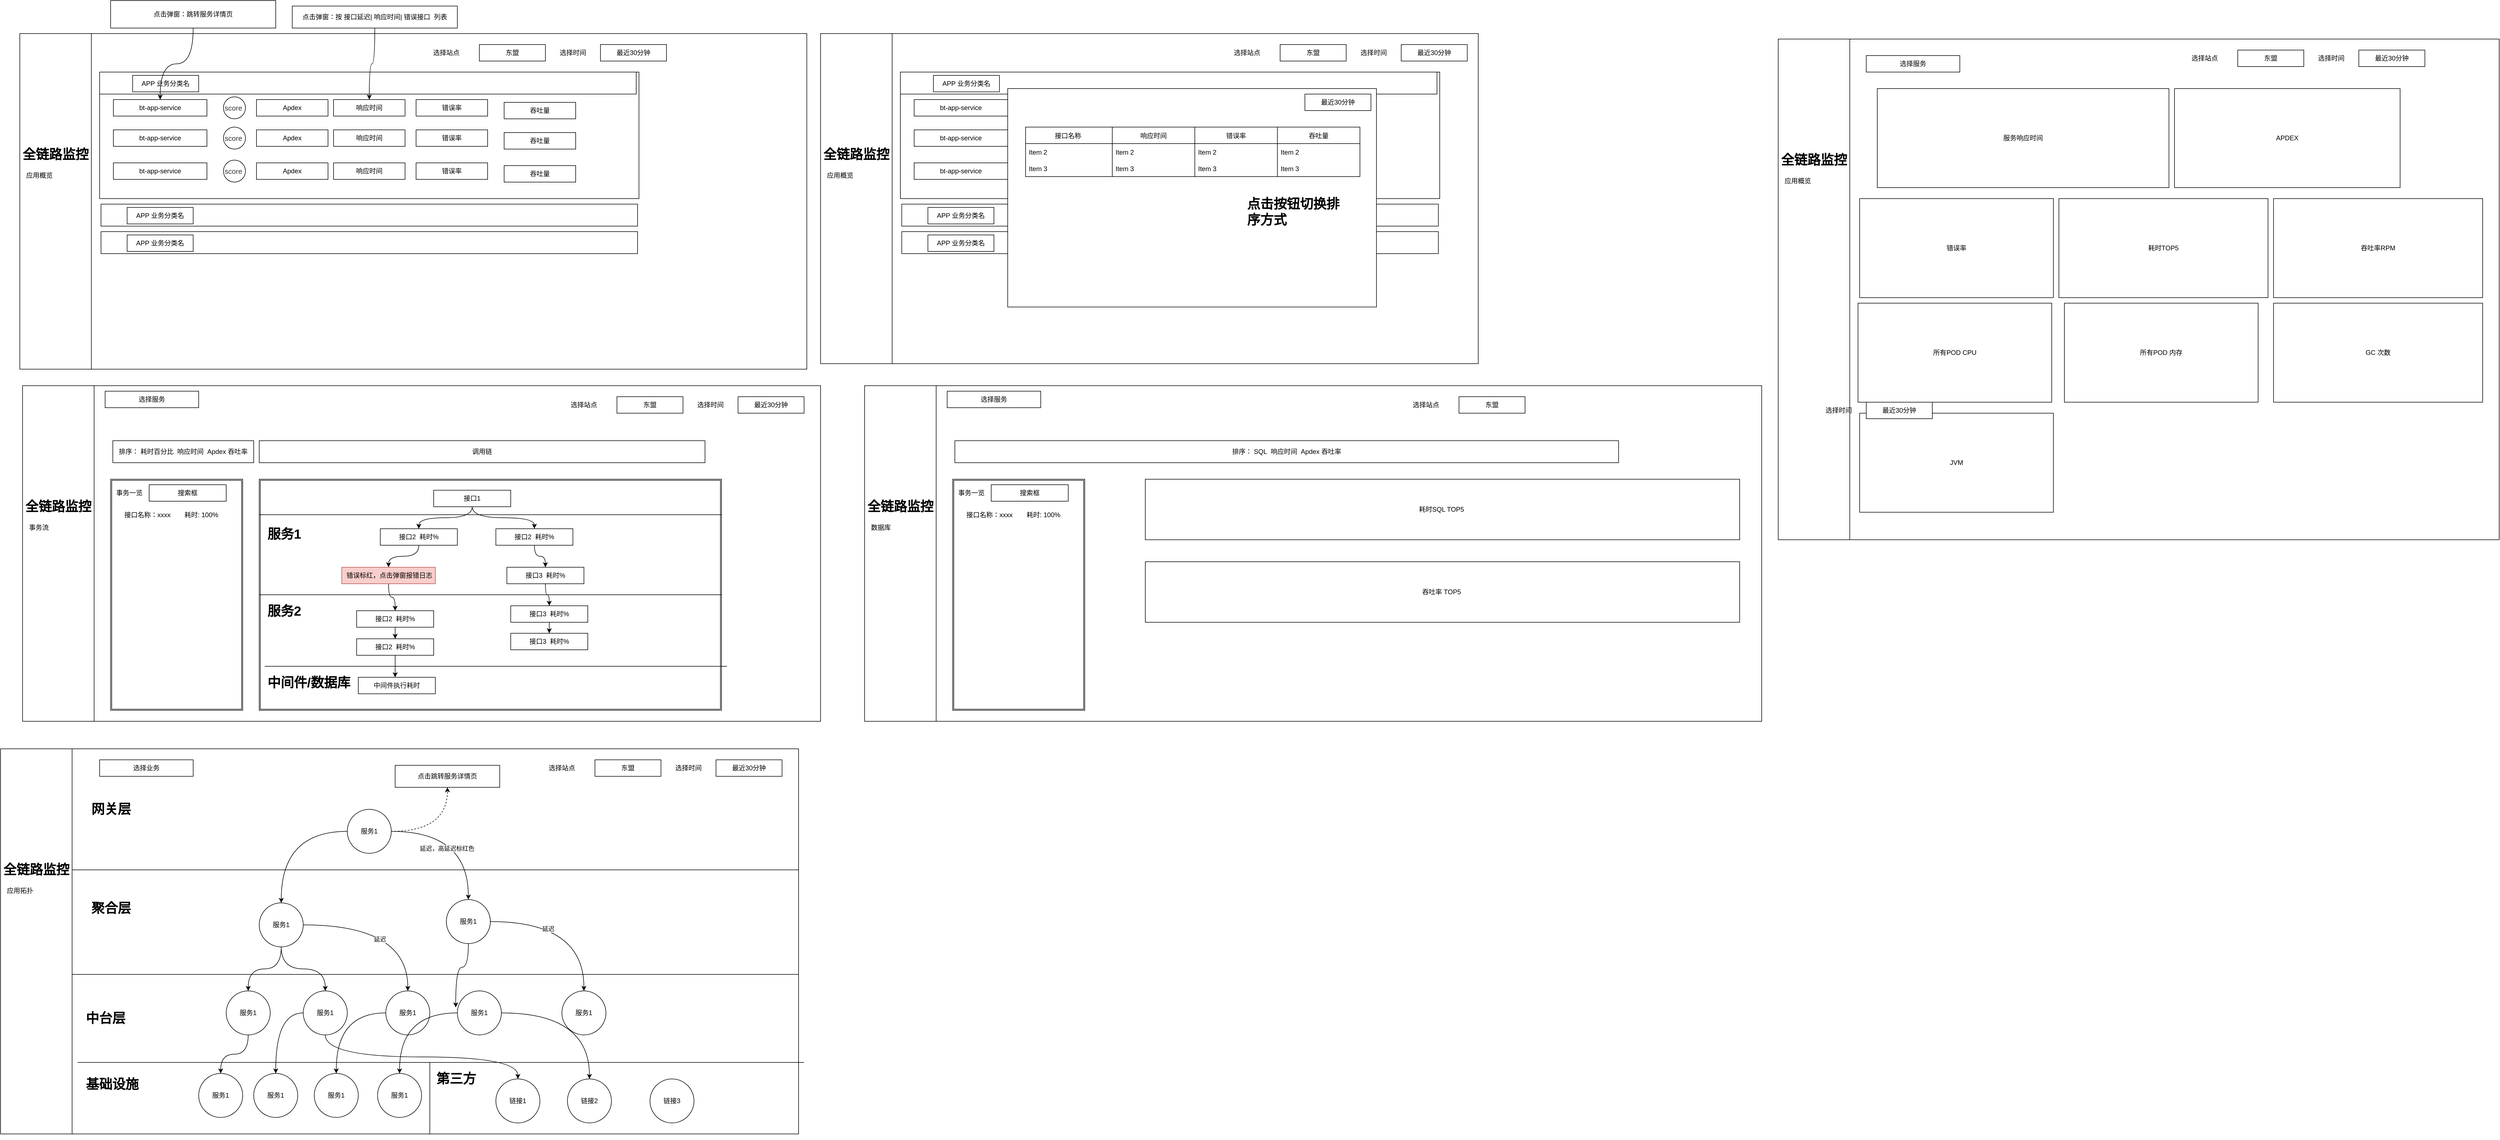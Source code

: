 <mxfile version="20.0.1" type="github">
  <diagram id="zfn3NuKyWQ2x2j2dKrCw" name="第 1 页">
    <mxGraphModel dx="1422" dy="794" grid="1" gridSize="10" guides="1" tooltips="1" connect="1" arrows="1" fold="1" page="1" pageScale="1" pageWidth="827" pageHeight="1169" math="0" shadow="0">
      <root>
        <mxCell id="0" />
        <mxCell id="1" parent="0" />
        <mxCell id="f-9odYpLVWEYG3a2OQfo-1" value="" style="swimlane;horizontal=0;startSize=130;" parent="1" vertex="1">
          <mxGeometry x="75" y="90" width="1430" height="610" as="geometry" />
        </mxCell>
        <mxCell id="f-9odYpLVWEYG3a2OQfo-47" value="" style="rounded=0;whiteSpace=wrap;html=1;" parent="f-9odYpLVWEYG3a2OQfo-1" vertex="1">
          <mxGeometry x="145" y="70" width="980" height="230" as="geometry" />
        </mxCell>
        <mxCell id="f-9odYpLVWEYG3a2OQfo-3" value="&lt;h1&gt;全链路监控&lt;/h1&gt;&lt;div&gt;&amp;nbsp; 应用概览&lt;/div&gt;" style="text;html=1;strokeColor=none;fillColor=none;spacing=5;spacingTop=-20;whiteSpace=wrap;overflow=hidden;rounded=0;" parent="f-9odYpLVWEYG3a2OQfo-1" vertex="1">
          <mxGeometry y="200" width="130" height="190" as="geometry" />
        </mxCell>
        <mxCell id="f-9odYpLVWEYG3a2OQfo-5" value="东盟" style="rounded=0;whiteSpace=wrap;html=1;" parent="f-9odYpLVWEYG3a2OQfo-1" vertex="1">
          <mxGeometry x="835" y="20" width="120" height="30" as="geometry" />
        </mxCell>
        <mxCell id="f-9odYpLVWEYG3a2OQfo-6" value="选择站点" style="text;html=1;strokeColor=none;fillColor=none;align=center;verticalAlign=middle;whiteSpace=wrap;rounded=0;" parent="f-9odYpLVWEYG3a2OQfo-1" vertex="1">
          <mxGeometry x="745" y="20" width="60" height="30" as="geometry" />
        </mxCell>
        <mxCell id="f-9odYpLVWEYG3a2OQfo-7" value="选择时间" style="text;html=1;strokeColor=none;fillColor=none;align=center;verticalAlign=middle;whiteSpace=wrap;rounded=0;" parent="f-9odYpLVWEYG3a2OQfo-1" vertex="1">
          <mxGeometry x="975" y="20" width="60" height="30" as="geometry" />
        </mxCell>
        <mxCell id="f-9odYpLVWEYG3a2OQfo-13" value="最近30分钟" style="rounded=0;whiteSpace=wrap;html=1;" parent="f-9odYpLVWEYG3a2OQfo-1" vertex="1">
          <mxGeometry x="1055" y="20" width="120" height="30" as="geometry" />
        </mxCell>
        <mxCell id="f-9odYpLVWEYG3a2OQfo-14" value="bt-app-service" style="rounded=0;whiteSpace=wrap;html=1;" parent="f-9odYpLVWEYG3a2OQfo-1" vertex="1">
          <mxGeometry x="170" y="120" width="170" height="30" as="geometry" />
        </mxCell>
        <mxCell id="f-9odYpLVWEYG3a2OQfo-19" value="&lt;span style=&quot;color: rgb(51, 51, 51); font-family: Arial, sans-serif; font-size: 13px; text-align: start; background-color: rgb(255, 255, 255);&quot;&gt;score&amp;nbsp;&lt;/span&gt;" style="ellipse;whiteSpace=wrap;html=1;aspect=fixed;" parent="f-9odYpLVWEYG3a2OQfo-1" vertex="1">
          <mxGeometry x="370" y="115" width="40" height="40" as="geometry" />
        </mxCell>
        <mxCell id="f-9odYpLVWEYG3a2OQfo-20" value="Apdex" style="rounded=0;whiteSpace=wrap;html=1;" parent="f-9odYpLVWEYG3a2OQfo-1" vertex="1">
          <mxGeometry x="430" y="120" width="130" height="30" as="geometry" />
        </mxCell>
        <mxCell id="f-9odYpLVWEYG3a2OQfo-21" value="响应时间" style="rounded=0;whiteSpace=wrap;html=1;" parent="f-9odYpLVWEYG3a2OQfo-1" vertex="1">
          <mxGeometry x="570" y="120" width="130" height="30" as="geometry" />
        </mxCell>
        <mxCell id="f-9odYpLVWEYG3a2OQfo-22" value="错误率" style="rounded=0;whiteSpace=wrap;html=1;" parent="f-9odYpLVWEYG3a2OQfo-1" vertex="1">
          <mxGeometry x="720" y="120" width="130" height="30" as="geometry" />
        </mxCell>
        <mxCell id="f-9odYpLVWEYG3a2OQfo-34" value="吞吐量" style="rounded=0;whiteSpace=wrap;html=1;" parent="f-9odYpLVWEYG3a2OQfo-1" vertex="1">
          <mxGeometry x="880" y="125" width="130" height="30" as="geometry" />
        </mxCell>
        <mxCell id="f-9odYpLVWEYG3a2OQfo-35" value="bt-app-service" style="rounded=0;whiteSpace=wrap;html=1;" parent="f-9odYpLVWEYG3a2OQfo-1" vertex="1">
          <mxGeometry x="170" y="175" width="170" height="30" as="geometry" />
        </mxCell>
        <mxCell id="f-9odYpLVWEYG3a2OQfo-36" value="&lt;span style=&quot;color: rgb(51, 51, 51); font-family: Arial, sans-serif; font-size: 13px; text-align: start; background-color: rgb(255, 255, 255);&quot;&gt;score&amp;nbsp;&lt;/span&gt;" style="ellipse;whiteSpace=wrap;html=1;aspect=fixed;" parent="f-9odYpLVWEYG3a2OQfo-1" vertex="1">
          <mxGeometry x="370" y="170" width="40" height="40" as="geometry" />
        </mxCell>
        <mxCell id="f-9odYpLVWEYG3a2OQfo-37" value="Apdex" style="rounded=0;whiteSpace=wrap;html=1;" parent="f-9odYpLVWEYG3a2OQfo-1" vertex="1">
          <mxGeometry x="430" y="175" width="130" height="30" as="geometry" />
        </mxCell>
        <mxCell id="f-9odYpLVWEYG3a2OQfo-38" value="响应时间" style="rounded=0;whiteSpace=wrap;html=1;" parent="f-9odYpLVWEYG3a2OQfo-1" vertex="1">
          <mxGeometry x="570" y="175" width="130" height="30" as="geometry" />
        </mxCell>
        <mxCell id="f-9odYpLVWEYG3a2OQfo-39" value="错误率" style="rounded=0;whiteSpace=wrap;html=1;" parent="f-9odYpLVWEYG3a2OQfo-1" vertex="1">
          <mxGeometry x="720" y="175" width="130" height="30" as="geometry" />
        </mxCell>
        <mxCell id="f-9odYpLVWEYG3a2OQfo-40" value="吞吐量" style="rounded=0;whiteSpace=wrap;html=1;" parent="f-9odYpLVWEYG3a2OQfo-1" vertex="1">
          <mxGeometry x="880" y="180" width="130" height="30" as="geometry" />
        </mxCell>
        <mxCell id="f-9odYpLVWEYG3a2OQfo-41" value="bt-app-service" style="rounded=0;whiteSpace=wrap;html=1;" parent="f-9odYpLVWEYG3a2OQfo-1" vertex="1">
          <mxGeometry x="170" y="235" width="170" height="30" as="geometry" />
        </mxCell>
        <mxCell id="f-9odYpLVWEYG3a2OQfo-42" value="&lt;span style=&quot;color: rgb(51, 51, 51); font-family: Arial, sans-serif; font-size: 13px; text-align: start; background-color: rgb(255, 255, 255);&quot;&gt;score&amp;nbsp;&lt;/span&gt;" style="ellipse;whiteSpace=wrap;html=1;aspect=fixed;" parent="f-9odYpLVWEYG3a2OQfo-1" vertex="1">
          <mxGeometry x="370" y="230" width="40" height="40" as="geometry" />
        </mxCell>
        <mxCell id="f-9odYpLVWEYG3a2OQfo-43" value="Apdex" style="rounded=0;whiteSpace=wrap;html=1;" parent="f-9odYpLVWEYG3a2OQfo-1" vertex="1">
          <mxGeometry x="430" y="235" width="130" height="30" as="geometry" />
        </mxCell>
        <mxCell id="f-9odYpLVWEYG3a2OQfo-44" value="响应时间" style="rounded=0;whiteSpace=wrap;html=1;" parent="f-9odYpLVWEYG3a2OQfo-1" vertex="1">
          <mxGeometry x="570" y="235" width="130" height="30" as="geometry" />
        </mxCell>
        <mxCell id="f-9odYpLVWEYG3a2OQfo-45" value="错误率" style="rounded=0;whiteSpace=wrap;html=1;" parent="f-9odYpLVWEYG3a2OQfo-1" vertex="1">
          <mxGeometry x="720" y="235" width="130" height="30" as="geometry" />
        </mxCell>
        <mxCell id="f-9odYpLVWEYG3a2OQfo-46" value="吞吐量" style="rounded=0;whiteSpace=wrap;html=1;" parent="f-9odYpLVWEYG3a2OQfo-1" vertex="1">
          <mxGeometry x="880" y="240" width="130" height="30" as="geometry" />
        </mxCell>
        <mxCell id="f-9odYpLVWEYG3a2OQfo-48" value="" style="rounded=0;whiteSpace=wrap;html=1;" parent="f-9odYpLVWEYG3a2OQfo-1" vertex="1">
          <mxGeometry x="145" y="70" width="975" height="40" as="geometry" />
        </mxCell>
        <mxCell id="f-9odYpLVWEYG3a2OQfo-51" value="" style="shape=image;html=1;verticalAlign=top;verticalLabelPosition=bottom;labelBackgroundColor=#ffffff;imageAspect=0;aspect=fixed;image=https://cdn0.iconfinder.com/data/icons/google-material-design-3-0/48/ic_add_circle_outline_48px-128.png" parent="f-9odYpLVWEYG3a2OQfo-1" vertex="1">
          <mxGeometry x="145" y="72" width="38" height="38" as="geometry" />
        </mxCell>
        <mxCell id="f-9odYpLVWEYG3a2OQfo-52" value="APP 业务分类名" style="rounded=0;whiteSpace=wrap;html=1;" parent="f-9odYpLVWEYG3a2OQfo-1" vertex="1">
          <mxGeometry x="205" y="76" width="120" height="30" as="geometry" />
        </mxCell>
        <mxCell id="f-9odYpLVWEYG3a2OQfo-75" value="" style="rounded=0;whiteSpace=wrap;html=1;" parent="f-9odYpLVWEYG3a2OQfo-1" vertex="1">
          <mxGeometry x="147.5" y="310" width="975" height="40" as="geometry" />
        </mxCell>
        <mxCell id="f-9odYpLVWEYG3a2OQfo-76" value="" style="shape=image;html=1;verticalAlign=top;verticalLabelPosition=bottom;labelBackgroundColor=#ffffff;imageAspect=0;aspect=fixed;image=https://cdn0.iconfinder.com/data/icons/google-material-design-3-0/48/ic_add_circle_outline_48px-128.png" parent="f-9odYpLVWEYG3a2OQfo-1" vertex="1">
          <mxGeometry x="155" y="312" width="38" height="38" as="geometry" />
        </mxCell>
        <mxCell id="f-9odYpLVWEYG3a2OQfo-77" value="APP 业务分类名" style="rounded=0;whiteSpace=wrap;html=1;" parent="f-9odYpLVWEYG3a2OQfo-1" vertex="1">
          <mxGeometry x="195" y="316" width="120" height="30" as="geometry" />
        </mxCell>
        <mxCell id="f-9odYpLVWEYG3a2OQfo-79" value="" style="rounded=0;whiteSpace=wrap;html=1;" parent="f-9odYpLVWEYG3a2OQfo-1" vertex="1">
          <mxGeometry x="147.5" y="360" width="975" height="40" as="geometry" />
        </mxCell>
        <mxCell id="f-9odYpLVWEYG3a2OQfo-80" value="" style="shape=image;html=1;verticalAlign=top;verticalLabelPosition=bottom;labelBackgroundColor=#ffffff;imageAspect=0;aspect=fixed;image=https://cdn0.iconfinder.com/data/icons/google-material-design-3-0/48/ic_add_circle_outline_48px-128.png" parent="f-9odYpLVWEYG3a2OQfo-1" vertex="1">
          <mxGeometry x="155" y="362" width="38" height="38" as="geometry" />
        </mxCell>
        <mxCell id="f-9odYpLVWEYG3a2OQfo-81" value="APP 业务分类名" style="rounded=0;whiteSpace=wrap;html=1;" parent="f-9odYpLVWEYG3a2OQfo-1" vertex="1">
          <mxGeometry x="195" y="366" width="120" height="30" as="geometry" />
        </mxCell>
        <mxCell id="7d7tqYi4WP06SzkIWCzc-2" value="" style="swimlane;horizontal=0;startSize=130;" vertex="1" parent="1">
          <mxGeometry x="1530" y="90" width="1195" height="600" as="geometry" />
        </mxCell>
        <mxCell id="7d7tqYi4WP06SzkIWCzc-3" value="" style="rounded=0;whiteSpace=wrap;html=1;" vertex="1" parent="7d7tqYi4WP06SzkIWCzc-2">
          <mxGeometry x="145" y="70" width="980" height="230" as="geometry" />
        </mxCell>
        <mxCell id="7d7tqYi4WP06SzkIWCzc-4" value="&lt;h1&gt;全链路监控&lt;/h1&gt;&lt;div&gt;&amp;nbsp; 应用概览&lt;/div&gt;" style="text;html=1;strokeColor=none;fillColor=none;spacing=5;spacingTop=-20;whiteSpace=wrap;overflow=hidden;rounded=0;" vertex="1" parent="7d7tqYi4WP06SzkIWCzc-2">
          <mxGeometry y="200" width="130" height="190" as="geometry" />
        </mxCell>
        <mxCell id="7d7tqYi4WP06SzkIWCzc-5" value="东盟" style="rounded=0;whiteSpace=wrap;html=1;" vertex="1" parent="7d7tqYi4WP06SzkIWCzc-2">
          <mxGeometry x="835" y="20" width="120" height="30" as="geometry" />
        </mxCell>
        <mxCell id="7d7tqYi4WP06SzkIWCzc-6" value="选择站点" style="text;html=1;strokeColor=none;fillColor=none;align=center;verticalAlign=middle;whiteSpace=wrap;rounded=0;" vertex="1" parent="7d7tqYi4WP06SzkIWCzc-2">
          <mxGeometry x="745" y="20" width="60" height="30" as="geometry" />
        </mxCell>
        <mxCell id="7d7tqYi4WP06SzkIWCzc-7" value="选择时间" style="text;html=1;strokeColor=none;fillColor=none;align=center;verticalAlign=middle;whiteSpace=wrap;rounded=0;" vertex="1" parent="7d7tqYi4WP06SzkIWCzc-2">
          <mxGeometry x="975" y="20" width="60" height="30" as="geometry" />
        </mxCell>
        <mxCell id="7d7tqYi4WP06SzkIWCzc-8" value="最近30分钟" style="rounded=0;whiteSpace=wrap;html=1;" vertex="1" parent="7d7tqYi4WP06SzkIWCzc-2">
          <mxGeometry x="1055" y="20" width="120" height="30" as="geometry" />
        </mxCell>
        <mxCell id="7d7tqYi4WP06SzkIWCzc-9" value="bt-app-service" style="rounded=0;whiteSpace=wrap;html=1;" vertex="1" parent="7d7tqYi4WP06SzkIWCzc-2">
          <mxGeometry x="170" y="120" width="170" height="30" as="geometry" />
        </mxCell>
        <mxCell id="7d7tqYi4WP06SzkIWCzc-10" value="&lt;span style=&quot;color: rgb(51, 51, 51); font-family: Arial, sans-serif; font-size: 13px; text-align: start; background-color: rgb(255, 255, 255);&quot;&gt;score&amp;nbsp;&lt;/span&gt;" style="ellipse;whiteSpace=wrap;html=1;aspect=fixed;" vertex="1" parent="7d7tqYi4WP06SzkIWCzc-2">
          <mxGeometry x="370" y="115" width="40" height="40" as="geometry" />
        </mxCell>
        <mxCell id="7d7tqYi4WP06SzkIWCzc-11" value="Apdex" style="rounded=0;whiteSpace=wrap;html=1;" vertex="1" parent="7d7tqYi4WP06SzkIWCzc-2">
          <mxGeometry x="430" y="120" width="130" height="30" as="geometry" />
        </mxCell>
        <mxCell id="7d7tqYi4WP06SzkIWCzc-12" value="响应时间" style="rounded=0;whiteSpace=wrap;html=1;" vertex="1" parent="7d7tqYi4WP06SzkIWCzc-2">
          <mxGeometry x="570" y="120" width="130" height="30" as="geometry" />
        </mxCell>
        <mxCell id="7d7tqYi4WP06SzkIWCzc-13" value="错误率" style="rounded=0;whiteSpace=wrap;html=1;" vertex="1" parent="7d7tqYi4WP06SzkIWCzc-2">
          <mxGeometry x="720" y="120" width="130" height="30" as="geometry" />
        </mxCell>
        <mxCell id="7d7tqYi4WP06SzkIWCzc-14" value="吞吐量" style="rounded=0;whiteSpace=wrap;html=1;" vertex="1" parent="7d7tqYi4WP06SzkIWCzc-2">
          <mxGeometry x="880" y="125" width="130" height="30" as="geometry" />
        </mxCell>
        <mxCell id="7d7tqYi4WP06SzkIWCzc-15" value="bt-app-service" style="rounded=0;whiteSpace=wrap;html=1;" vertex="1" parent="7d7tqYi4WP06SzkIWCzc-2">
          <mxGeometry x="170" y="175" width="170" height="30" as="geometry" />
        </mxCell>
        <mxCell id="7d7tqYi4WP06SzkIWCzc-16" value="&lt;span style=&quot;color: rgb(51, 51, 51); font-family: Arial, sans-serif; font-size: 13px; text-align: start; background-color: rgb(255, 255, 255);&quot;&gt;score&amp;nbsp;&lt;/span&gt;" style="ellipse;whiteSpace=wrap;html=1;aspect=fixed;" vertex="1" parent="7d7tqYi4WP06SzkIWCzc-2">
          <mxGeometry x="370" y="170" width="40" height="40" as="geometry" />
        </mxCell>
        <mxCell id="7d7tqYi4WP06SzkIWCzc-17" value="Apdex" style="rounded=0;whiteSpace=wrap;html=1;" vertex="1" parent="7d7tqYi4WP06SzkIWCzc-2">
          <mxGeometry x="430" y="175" width="130" height="30" as="geometry" />
        </mxCell>
        <mxCell id="7d7tqYi4WP06SzkIWCzc-18" value="响应时间" style="rounded=0;whiteSpace=wrap;html=1;" vertex="1" parent="7d7tqYi4WP06SzkIWCzc-2">
          <mxGeometry x="570" y="175" width="130" height="30" as="geometry" />
        </mxCell>
        <mxCell id="7d7tqYi4WP06SzkIWCzc-19" value="错误率" style="rounded=0;whiteSpace=wrap;html=1;" vertex="1" parent="7d7tqYi4WP06SzkIWCzc-2">
          <mxGeometry x="720" y="175" width="130" height="30" as="geometry" />
        </mxCell>
        <mxCell id="7d7tqYi4WP06SzkIWCzc-20" value="吞吐量" style="rounded=0;whiteSpace=wrap;html=1;" vertex="1" parent="7d7tqYi4WP06SzkIWCzc-2">
          <mxGeometry x="880" y="180" width="130" height="30" as="geometry" />
        </mxCell>
        <mxCell id="7d7tqYi4WP06SzkIWCzc-21" value="bt-app-service" style="rounded=0;whiteSpace=wrap;html=1;" vertex="1" parent="7d7tqYi4WP06SzkIWCzc-2">
          <mxGeometry x="170" y="235" width="170" height="30" as="geometry" />
        </mxCell>
        <mxCell id="7d7tqYi4WP06SzkIWCzc-22" value="&lt;span style=&quot;color: rgb(51, 51, 51); font-family: Arial, sans-serif; font-size: 13px; text-align: start; background-color: rgb(255, 255, 255);&quot;&gt;score&amp;nbsp;&lt;/span&gt;" style="ellipse;whiteSpace=wrap;html=1;aspect=fixed;" vertex="1" parent="7d7tqYi4WP06SzkIWCzc-2">
          <mxGeometry x="370" y="230" width="40" height="40" as="geometry" />
        </mxCell>
        <mxCell id="7d7tqYi4WP06SzkIWCzc-23" value="Apdex" style="rounded=0;whiteSpace=wrap;html=1;" vertex="1" parent="7d7tqYi4WP06SzkIWCzc-2">
          <mxGeometry x="430" y="235" width="130" height="30" as="geometry" />
        </mxCell>
        <mxCell id="7d7tqYi4WP06SzkIWCzc-24" value="响应时间" style="rounded=0;whiteSpace=wrap;html=1;" vertex="1" parent="7d7tqYi4WP06SzkIWCzc-2">
          <mxGeometry x="570" y="235" width="130" height="30" as="geometry" />
        </mxCell>
        <mxCell id="7d7tqYi4WP06SzkIWCzc-25" value="错误率" style="rounded=0;whiteSpace=wrap;html=1;" vertex="1" parent="7d7tqYi4WP06SzkIWCzc-2">
          <mxGeometry x="720" y="235" width="130" height="30" as="geometry" />
        </mxCell>
        <mxCell id="7d7tqYi4WP06SzkIWCzc-26" value="吞吐量" style="rounded=0;whiteSpace=wrap;html=1;" vertex="1" parent="7d7tqYi4WP06SzkIWCzc-2">
          <mxGeometry x="880" y="240" width="130" height="30" as="geometry" />
        </mxCell>
        <mxCell id="7d7tqYi4WP06SzkIWCzc-27" value="" style="rounded=0;whiteSpace=wrap;html=1;" vertex="1" parent="7d7tqYi4WP06SzkIWCzc-2">
          <mxGeometry x="145" y="70" width="975" height="40" as="geometry" />
        </mxCell>
        <mxCell id="7d7tqYi4WP06SzkIWCzc-28" value="" style="shape=image;html=1;verticalAlign=top;verticalLabelPosition=bottom;labelBackgroundColor=#ffffff;imageAspect=0;aspect=fixed;image=https://cdn0.iconfinder.com/data/icons/google-material-design-3-0/48/ic_add_circle_outline_48px-128.png" vertex="1" parent="7d7tqYi4WP06SzkIWCzc-2">
          <mxGeometry x="145" y="72" width="38" height="38" as="geometry" />
        </mxCell>
        <mxCell id="7d7tqYi4WP06SzkIWCzc-29" value="APP 业务分类名" style="rounded=0;whiteSpace=wrap;html=1;" vertex="1" parent="7d7tqYi4WP06SzkIWCzc-2">
          <mxGeometry x="205" y="76" width="120" height="30" as="geometry" />
        </mxCell>
        <mxCell id="7d7tqYi4WP06SzkIWCzc-30" value="" style="rounded=0;whiteSpace=wrap;html=1;" vertex="1" parent="7d7tqYi4WP06SzkIWCzc-2">
          <mxGeometry x="147.5" y="310" width="975" height="40" as="geometry" />
        </mxCell>
        <mxCell id="7d7tqYi4WP06SzkIWCzc-31" value="" style="shape=image;html=1;verticalAlign=top;verticalLabelPosition=bottom;labelBackgroundColor=#ffffff;imageAspect=0;aspect=fixed;image=https://cdn0.iconfinder.com/data/icons/google-material-design-3-0/48/ic_add_circle_outline_48px-128.png" vertex="1" parent="7d7tqYi4WP06SzkIWCzc-2">
          <mxGeometry x="155" y="312" width="38" height="38" as="geometry" />
        </mxCell>
        <mxCell id="7d7tqYi4WP06SzkIWCzc-32" value="APP 业务分类名" style="rounded=0;whiteSpace=wrap;html=1;" vertex="1" parent="7d7tqYi4WP06SzkIWCzc-2">
          <mxGeometry x="195" y="316" width="120" height="30" as="geometry" />
        </mxCell>
        <mxCell id="7d7tqYi4WP06SzkIWCzc-33" value="" style="rounded=0;whiteSpace=wrap;html=1;" vertex="1" parent="7d7tqYi4WP06SzkIWCzc-2">
          <mxGeometry x="147.5" y="360" width="975" height="40" as="geometry" />
        </mxCell>
        <mxCell id="7d7tqYi4WP06SzkIWCzc-34" value="" style="shape=image;html=1;verticalAlign=top;verticalLabelPosition=bottom;labelBackgroundColor=#ffffff;imageAspect=0;aspect=fixed;image=https://cdn0.iconfinder.com/data/icons/google-material-design-3-0/48/ic_add_circle_outline_48px-128.png" vertex="1" parent="7d7tqYi4WP06SzkIWCzc-2">
          <mxGeometry x="155" y="362" width="38" height="38" as="geometry" />
        </mxCell>
        <mxCell id="7d7tqYi4WP06SzkIWCzc-35" value="APP 业务分类名" style="rounded=0;whiteSpace=wrap;html=1;" vertex="1" parent="7d7tqYi4WP06SzkIWCzc-2">
          <mxGeometry x="195" y="366" width="120" height="30" as="geometry" />
        </mxCell>
        <mxCell id="7d7tqYi4WP06SzkIWCzc-38" value="" style="rounded=0;whiteSpace=wrap;html=1;" vertex="1" parent="7d7tqYi4WP06SzkIWCzc-2">
          <mxGeometry x="340" y="100" width="670" height="397" as="geometry" />
        </mxCell>
        <mxCell id="7d7tqYi4WP06SzkIWCzc-39" value="接口名称 " style="swimlane;fontStyle=0;childLayout=stackLayout;horizontal=1;startSize=30;horizontalStack=0;resizeParent=1;resizeParentMax=0;resizeLast=0;collapsible=1;marginBottom=0;" vertex="1" parent="7d7tqYi4WP06SzkIWCzc-2">
          <mxGeometry x="372.5" y="170" width="157.5" height="90" as="geometry" />
        </mxCell>
        <mxCell id="7d7tqYi4WP06SzkIWCzc-41" value="Item 2" style="text;strokeColor=none;fillColor=none;align=left;verticalAlign=middle;spacingLeft=4;spacingRight=4;overflow=hidden;points=[[0,0.5],[1,0.5]];portConstraint=eastwest;rotatable=0;" vertex="1" parent="7d7tqYi4WP06SzkIWCzc-39">
          <mxGeometry y="30" width="157.5" height="30" as="geometry" />
        </mxCell>
        <mxCell id="7d7tqYi4WP06SzkIWCzc-42" value="Item 3" style="text;strokeColor=none;fillColor=none;align=left;verticalAlign=middle;spacingLeft=4;spacingRight=4;overflow=hidden;points=[[0,0.5],[1,0.5]];portConstraint=eastwest;rotatable=0;" vertex="1" parent="7d7tqYi4WP06SzkIWCzc-39">
          <mxGeometry y="60" width="157.5" height="30" as="geometry" />
        </mxCell>
        <mxCell id="7d7tqYi4WP06SzkIWCzc-44" value="响应时间" style="swimlane;fontStyle=0;childLayout=stackLayout;horizontal=1;startSize=30;horizontalStack=0;resizeParent=1;resizeParentMax=0;resizeLast=0;collapsible=1;marginBottom=0;" vertex="1" parent="7d7tqYi4WP06SzkIWCzc-2">
          <mxGeometry x="530" y="170" width="150" height="90" as="geometry" />
        </mxCell>
        <mxCell id="7d7tqYi4WP06SzkIWCzc-45" value="Item 2" style="text;strokeColor=none;fillColor=none;align=left;verticalAlign=middle;spacingLeft=4;spacingRight=4;overflow=hidden;points=[[0,0.5],[1,0.5]];portConstraint=eastwest;rotatable=0;" vertex="1" parent="7d7tqYi4WP06SzkIWCzc-44">
          <mxGeometry y="30" width="150" height="30" as="geometry" />
        </mxCell>
        <mxCell id="7d7tqYi4WP06SzkIWCzc-46" value="Item 3" style="text;strokeColor=none;fillColor=none;align=left;verticalAlign=middle;spacingLeft=4;spacingRight=4;overflow=hidden;points=[[0,0.5],[1,0.5]];portConstraint=eastwest;rotatable=0;" vertex="1" parent="7d7tqYi4WP06SzkIWCzc-44">
          <mxGeometry y="60" width="150" height="30" as="geometry" />
        </mxCell>
        <mxCell id="7d7tqYi4WP06SzkIWCzc-47" value="错误率" style="swimlane;fontStyle=0;childLayout=stackLayout;horizontal=1;startSize=30;horizontalStack=0;resizeParent=1;resizeParentMax=0;resizeLast=0;collapsible=1;marginBottom=0;" vertex="1" parent="7d7tqYi4WP06SzkIWCzc-2">
          <mxGeometry x="680" y="170" width="150" height="90" as="geometry" />
        </mxCell>
        <mxCell id="7d7tqYi4WP06SzkIWCzc-48" value="Item 2" style="text;strokeColor=none;fillColor=none;align=left;verticalAlign=middle;spacingLeft=4;spacingRight=4;overflow=hidden;points=[[0,0.5],[1,0.5]];portConstraint=eastwest;rotatable=0;" vertex="1" parent="7d7tqYi4WP06SzkIWCzc-47">
          <mxGeometry y="30" width="150" height="30" as="geometry" />
        </mxCell>
        <mxCell id="7d7tqYi4WP06SzkIWCzc-49" value="Item 3" style="text;strokeColor=none;fillColor=none;align=left;verticalAlign=middle;spacingLeft=4;spacingRight=4;overflow=hidden;points=[[0,0.5],[1,0.5]];portConstraint=eastwest;rotatable=0;" vertex="1" parent="7d7tqYi4WP06SzkIWCzc-47">
          <mxGeometry y="60" width="150" height="30" as="geometry" />
        </mxCell>
        <mxCell id="7d7tqYi4WP06SzkIWCzc-50" value="吞吐量" style="swimlane;fontStyle=0;childLayout=stackLayout;horizontal=1;startSize=30;horizontalStack=0;resizeParent=1;resizeParentMax=0;resizeLast=0;collapsible=1;marginBottom=0;" vertex="1" parent="7d7tqYi4WP06SzkIWCzc-2">
          <mxGeometry x="830" y="170" width="150" height="90" as="geometry" />
        </mxCell>
        <mxCell id="7d7tqYi4WP06SzkIWCzc-51" value="Item 2" style="text;strokeColor=none;fillColor=none;align=left;verticalAlign=middle;spacingLeft=4;spacingRight=4;overflow=hidden;points=[[0,0.5],[1,0.5]];portConstraint=eastwest;rotatable=0;" vertex="1" parent="7d7tqYi4WP06SzkIWCzc-50">
          <mxGeometry y="30" width="150" height="30" as="geometry" />
        </mxCell>
        <mxCell id="7d7tqYi4WP06SzkIWCzc-52" value="Item 3" style="text;strokeColor=none;fillColor=none;align=left;verticalAlign=middle;spacingLeft=4;spacingRight=4;overflow=hidden;points=[[0,0.5],[1,0.5]];portConstraint=eastwest;rotatable=0;" vertex="1" parent="7d7tqYi4WP06SzkIWCzc-50">
          <mxGeometry y="60" width="150" height="30" as="geometry" />
        </mxCell>
        <mxCell id="7d7tqYi4WP06SzkIWCzc-54" value="最近30分钟" style="rounded=0;whiteSpace=wrap;html=1;" vertex="1" parent="7d7tqYi4WP06SzkIWCzc-2">
          <mxGeometry x="880" y="110" width="120" height="30" as="geometry" />
        </mxCell>
        <mxCell id="7d7tqYi4WP06SzkIWCzc-57" value="&lt;h1&gt;点击按钮切换排序方式&lt;/h1&gt;" style="text;html=1;strokeColor=none;fillColor=none;spacing=5;spacingTop=-20;whiteSpace=wrap;overflow=hidden;rounded=0;" vertex="1" parent="7d7tqYi4WP06SzkIWCzc-2">
          <mxGeometry x="770" y="290" width="190" height="120" as="geometry" />
        </mxCell>
        <mxCell id="7d7tqYi4WP06SzkIWCzc-58" value="" style="swimlane;horizontal=0;startSize=130;" vertex="1" parent="1">
          <mxGeometry x="80" y="730" width="1450" height="610" as="geometry" />
        </mxCell>
        <mxCell id="7d7tqYi4WP06SzkIWCzc-60" value="&lt;h1&gt;全链路监控&lt;/h1&gt;&lt;div&gt;&amp;nbsp; 事务流&lt;/div&gt;" style="text;html=1;strokeColor=none;fillColor=none;spacing=5;spacingTop=-20;whiteSpace=wrap;overflow=hidden;rounded=0;" vertex="1" parent="7d7tqYi4WP06SzkIWCzc-58">
          <mxGeometry y="200" width="130" height="190" as="geometry" />
        </mxCell>
        <mxCell id="7d7tqYi4WP06SzkIWCzc-189" value="东盟" style="rounded=0;whiteSpace=wrap;html=1;" vertex="1" parent="7d7tqYi4WP06SzkIWCzc-58">
          <mxGeometry x="1080" y="20" width="120" height="30" as="geometry" />
        </mxCell>
        <mxCell id="7d7tqYi4WP06SzkIWCzc-190" value="选择站点" style="text;html=1;strokeColor=none;fillColor=none;align=center;verticalAlign=middle;whiteSpace=wrap;rounded=0;" vertex="1" parent="7d7tqYi4WP06SzkIWCzc-58">
          <mxGeometry x="990" y="20" width="60" height="30" as="geometry" />
        </mxCell>
        <mxCell id="7d7tqYi4WP06SzkIWCzc-191" value="选择时间" style="text;html=1;strokeColor=none;fillColor=none;align=center;verticalAlign=middle;whiteSpace=wrap;rounded=0;" vertex="1" parent="7d7tqYi4WP06SzkIWCzc-58">
          <mxGeometry x="1220" y="20" width="60" height="30" as="geometry" />
        </mxCell>
        <mxCell id="7d7tqYi4WP06SzkIWCzc-192" value="最近30分钟" style="rounded=0;whiteSpace=wrap;html=1;" vertex="1" parent="7d7tqYi4WP06SzkIWCzc-58">
          <mxGeometry x="1300" y="20" width="120" height="30" as="geometry" />
        </mxCell>
        <mxCell id="7d7tqYi4WP06SzkIWCzc-199" value="选择服务" style="rounded=0;whiteSpace=wrap;html=1;" vertex="1" parent="7d7tqYi4WP06SzkIWCzc-58">
          <mxGeometry x="150" y="10" width="170" height="30" as="geometry" />
        </mxCell>
        <mxCell id="7d7tqYi4WP06SzkIWCzc-200" value="排序：&amp;nbsp;&lt;span style=&quot;background-color: initial;&quot;&gt;耗时百分比&amp;nbsp;&amp;nbsp;&lt;/span&gt;&lt;span style=&quot;background-color: initial;&quot;&gt;响应时间&amp;nbsp; Apdex&amp;nbsp;&lt;/span&gt;&lt;span style=&quot;background-color: initial;&quot;&gt;吞吐率&lt;/span&gt;&lt;span style=&quot;background-color: initial;&quot;&gt;&lt;br&gt;&lt;/span&gt;" style="rounded=0;whiteSpace=wrap;html=1;" vertex="1" parent="7d7tqYi4WP06SzkIWCzc-58">
          <mxGeometry x="164" y="100" width="256" height="40" as="geometry" />
        </mxCell>
        <mxCell id="7d7tqYi4WP06SzkIWCzc-201" value="" style="shape=ext;double=1;rounded=0;whiteSpace=wrap;html=1;" vertex="1" parent="7d7tqYi4WP06SzkIWCzc-58">
          <mxGeometry x="160" y="170" width="240" height="420" as="geometry" />
        </mxCell>
        <mxCell id="7d7tqYi4WP06SzkIWCzc-202" value="事务一览" style="text;html=1;strokeColor=none;fillColor=none;align=center;verticalAlign=middle;whiteSpace=wrap;rounded=0;" vertex="1" parent="7d7tqYi4WP06SzkIWCzc-58">
          <mxGeometry x="164" y="180" width="60" height="30" as="geometry" />
        </mxCell>
        <mxCell id="7d7tqYi4WP06SzkIWCzc-203" value="搜索框" style="rounded=0;whiteSpace=wrap;html=1;" vertex="1" parent="7d7tqYi4WP06SzkIWCzc-58">
          <mxGeometry x="230" y="180" width="140" height="30" as="geometry" />
        </mxCell>
        <mxCell id="7d7tqYi4WP06SzkIWCzc-204" value="接口名称：xxxx" style="text;html=1;strokeColor=none;fillColor=none;align=center;verticalAlign=middle;whiteSpace=wrap;rounded=0;" vertex="1" parent="7d7tqYi4WP06SzkIWCzc-58">
          <mxGeometry x="174" y="220" width="106" height="30" as="geometry" />
        </mxCell>
        <mxCell id="7d7tqYi4WP06SzkIWCzc-205" value="耗时: 100%" style="text;html=1;strokeColor=none;fillColor=none;align=center;verticalAlign=middle;whiteSpace=wrap;rounded=0;" vertex="1" parent="7d7tqYi4WP06SzkIWCzc-58">
          <mxGeometry x="280" y="220" width="90" height="30" as="geometry" />
        </mxCell>
        <mxCell id="7d7tqYi4WP06SzkIWCzc-219" value="调用链" style="rounded=0;whiteSpace=wrap;html=1;" vertex="1" parent="7d7tqYi4WP06SzkIWCzc-58">
          <mxGeometry x="430" y="100" width="810" height="40" as="geometry" />
        </mxCell>
        <mxCell id="7d7tqYi4WP06SzkIWCzc-220" value="" style="shape=ext;double=1;rounded=0;whiteSpace=wrap;html=1;" vertex="1" parent="7d7tqYi4WP06SzkIWCzc-58">
          <mxGeometry x="430" y="170" width="840" height="420" as="geometry" />
        </mxCell>
        <mxCell id="7d7tqYi4WP06SzkIWCzc-265" style="edgeStyle=orthogonalEdgeStyle;curved=1;rounded=0;orthogonalLoop=1;jettySize=auto;html=1;" edge="1" parent="7d7tqYi4WP06SzkIWCzc-58" source="7d7tqYi4WP06SzkIWCzc-221" target="7d7tqYi4WP06SzkIWCzc-238">
          <mxGeometry relative="1" as="geometry" />
        </mxCell>
        <mxCell id="7d7tqYi4WP06SzkIWCzc-266" style="edgeStyle=orthogonalEdgeStyle;curved=1;rounded=0;orthogonalLoop=1;jettySize=auto;html=1;" edge="1" parent="7d7tqYi4WP06SzkIWCzc-58" source="7d7tqYi4WP06SzkIWCzc-221" target="7d7tqYi4WP06SzkIWCzc-239">
          <mxGeometry relative="1" as="geometry" />
        </mxCell>
        <mxCell id="7d7tqYi4WP06SzkIWCzc-221" value="接口1" style="rounded=0;whiteSpace=wrap;html=1;" vertex="1" parent="7d7tqYi4WP06SzkIWCzc-58">
          <mxGeometry x="747" y="190" width="140" height="30" as="geometry" />
        </mxCell>
        <mxCell id="7d7tqYi4WP06SzkIWCzc-267" style="edgeStyle=orthogonalEdgeStyle;curved=1;rounded=0;orthogonalLoop=1;jettySize=auto;html=1;" edge="1" parent="7d7tqYi4WP06SzkIWCzc-58" source="7d7tqYi4WP06SzkIWCzc-238" target="7d7tqYi4WP06SzkIWCzc-240">
          <mxGeometry relative="1" as="geometry" />
        </mxCell>
        <mxCell id="7d7tqYi4WP06SzkIWCzc-238" value="接口2&amp;nbsp; 耗时%" style="rounded=0;whiteSpace=wrap;html=1;" vertex="1" parent="7d7tqYi4WP06SzkIWCzc-58">
          <mxGeometry x="650" y="260" width="140" height="30" as="geometry" />
        </mxCell>
        <mxCell id="7d7tqYi4WP06SzkIWCzc-268" style="edgeStyle=orthogonalEdgeStyle;curved=1;rounded=0;orthogonalLoop=1;jettySize=auto;html=1;" edge="1" parent="7d7tqYi4WP06SzkIWCzc-58" source="7d7tqYi4WP06SzkIWCzc-239" target="7d7tqYi4WP06SzkIWCzc-260">
          <mxGeometry relative="1" as="geometry" />
        </mxCell>
        <mxCell id="7d7tqYi4WP06SzkIWCzc-239" value="接口2&amp;nbsp; 耗时%" style="rounded=0;whiteSpace=wrap;html=1;" vertex="1" parent="7d7tqYi4WP06SzkIWCzc-58">
          <mxGeometry x="860" y="260" width="140" height="30" as="geometry" />
        </mxCell>
        <mxCell id="7d7tqYi4WP06SzkIWCzc-303" style="edgeStyle=orthogonalEdgeStyle;curved=1;rounded=0;orthogonalLoop=1;jettySize=auto;html=1;" edge="1" parent="7d7tqYi4WP06SzkIWCzc-58" source="7d7tqYi4WP06SzkIWCzc-240" target="7d7tqYi4WP06SzkIWCzc-271">
          <mxGeometry relative="1" as="geometry" />
        </mxCell>
        <mxCell id="7d7tqYi4WP06SzkIWCzc-240" value="&amp;nbsp;错误标红，点击弹窗报错日志" style="rounded=0;whiteSpace=wrap;html=1;fillColor=#f8cecc;strokeColor=#b85450;" vertex="1" parent="7d7tqYi4WP06SzkIWCzc-58">
          <mxGeometry x="580" y="330" width="170" height="30" as="geometry" />
        </mxCell>
        <mxCell id="7d7tqYi4WP06SzkIWCzc-307" style="edgeStyle=orthogonalEdgeStyle;curved=1;rounded=0;orthogonalLoop=1;jettySize=auto;html=1;" edge="1" parent="7d7tqYi4WP06SzkIWCzc-58" source="7d7tqYi4WP06SzkIWCzc-260" target="7d7tqYi4WP06SzkIWCzc-306">
          <mxGeometry relative="1" as="geometry" />
        </mxCell>
        <mxCell id="7d7tqYi4WP06SzkIWCzc-260" value="接口3&amp;nbsp; 耗时%" style="rounded=0;whiteSpace=wrap;html=1;" vertex="1" parent="7d7tqYi4WP06SzkIWCzc-58">
          <mxGeometry x="880" y="330" width="140" height="30" as="geometry" />
        </mxCell>
        <mxCell id="7d7tqYi4WP06SzkIWCzc-261" value="" style="endArrow=none;html=1;rounded=0;curved=1;entryX=1;entryY=0.5;entryDx=0;entryDy=0;exitX=0;exitY=0.5;exitDx=0;exitDy=0;" edge="1" parent="7d7tqYi4WP06SzkIWCzc-58" source="7d7tqYi4WP06SzkIWCzc-220" target="7d7tqYi4WP06SzkIWCzc-220">
          <mxGeometry width="50" height="50" relative="1" as="geometry">
            <mxPoint x="440" y="400" as="sourcePoint" />
            <mxPoint x="1230" y="410" as="targetPoint" />
          </mxGeometry>
        </mxCell>
        <mxCell id="7d7tqYi4WP06SzkIWCzc-262" value="" style="endArrow=none;html=1;rounded=0;curved=1;entryX=1;entryY=0.5;entryDx=0;entryDy=0;exitX=0;exitY=0.5;exitDx=0;exitDy=0;" edge="1" parent="7d7tqYi4WP06SzkIWCzc-58">
          <mxGeometry width="50" height="50" relative="1" as="geometry">
            <mxPoint x="430" y="234.5" as="sourcePoint" />
            <mxPoint x="1270" y="234.5" as="targetPoint" />
          </mxGeometry>
        </mxCell>
        <mxCell id="7d7tqYi4WP06SzkIWCzc-263" value="&lt;h1&gt;服务1&lt;/h1&gt;" style="text;html=1;strokeColor=none;fillColor=none;spacing=5;spacingTop=-20;whiteSpace=wrap;overflow=hidden;rounded=0;" vertex="1" parent="7d7tqYi4WP06SzkIWCzc-58">
          <mxGeometry x="440" y="250" width="120" height="120" as="geometry" />
        </mxCell>
        <mxCell id="7d7tqYi4WP06SzkIWCzc-264" value="&lt;h1&gt;服务2&lt;/h1&gt;" style="text;html=1;strokeColor=none;fillColor=none;spacing=5;spacingTop=-20;whiteSpace=wrap;overflow=hidden;rounded=0;" vertex="1" parent="7d7tqYi4WP06SzkIWCzc-58">
          <mxGeometry x="440" y="390" width="110" height="70" as="geometry" />
        </mxCell>
        <mxCell id="7d7tqYi4WP06SzkIWCzc-304" style="edgeStyle=orthogonalEdgeStyle;curved=1;rounded=0;orthogonalLoop=1;jettySize=auto;html=1;" edge="1" parent="7d7tqYi4WP06SzkIWCzc-58" source="7d7tqYi4WP06SzkIWCzc-271" target="7d7tqYi4WP06SzkIWCzc-301">
          <mxGeometry relative="1" as="geometry" />
        </mxCell>
        <mxCell id="7d7tqYi4WP06SzkIWCzc-271" value="接口2&amp;nbsp; 耗时%" style="rounded=0;whiteSpace=wrap;html=1;" vertex="1" parent="7d7tqYi4WP06SzkIWCzc-58">
          <mxGeometry x="607" y="409" width="140" height="30" as="geometry" />
        </mxCell>
        <mxCell id="7d7tqYi4WP06SzkIWCzc-305" style="edgeStyle=orthogonalEdgeStyle;curved=1;rounded=0;orthogonalLoop=1;jettySize=auto;html=1;" edge="1" parent="7d7tqYi4WP06SzkIWCzc-58" source="7d7tqYi4WP06SzkIWCzc-301">
          <mxGeometry relative="1" as="geometry">
            <mxPoint x="677" y="530" as="targetPoint" />
          </mxGeometry>
        </mxCell>
        <mxCell id="7d7tqYi4WP06SzkIWCzc-301" value="接口2&amp;nbsp; 耗时%" style="rounded=0;whiteSpace=wrap;html=1;" vertex="1" parent="7d7tqYi4WP06SzkIWCzc-58">
          <mxGeometry x="607" y="460" width="140" height="30" as="geometry" />
        </mxCell>
        <mxCell id="7d7tqYi4WP06SzkIWCzc-309" style="edgeStyle=orthogonalEdgeStyle;curved=1;rounded=0;orthogonalLoop=1;jettySize=auto;html=1;" edge="1" parent="7d7tqYi4WP06SzkIWCzc-58" source="7d7tqYi4WP06SzkIWCzc-306" target="7d7tqYi4WP06SzkIWCzc-308">
          <mxGeometry relative="1" as="geometry" />
        </mxCell>
        <mxCell id="7d7tqYi4WP06SzkIWCzc-306" value="接口3&amp;nbsp; 耗时%" style="rounded=0;whiteSpace=wrap;html=1;" vertex="1" parent="7d7tqYi4WP06SzkIWCzc-58">
          <mxGeometry x="887" y="400" width="140" height="30" as="geometry" />
        </mxCell>
        <mxCell id="7d7tqYi4WP06SzkIWCzc-308" value="接口3&amp;nbsp; 耗时%" style="rounded=0;whiteSpace=wrap;html=1;" vertex="1" parent="7d7tqYi4WP06SzkIWCzc-58">
          <mxGeometry x="887" y="450" width="140" height="30" as="geometry" />
        </mxCell>
        <mxCell id="7d7tqYi4WP06SzkIWCzc-310" value="" style="endArrow=none;html=1;rounded=0;curved=1;entryX=1;entryY=0.5;entryDx=0;entryDy=0;exitX=0;exitY=0.5;exitDx=0;exitDy=0;" edge="1" parent="7d7tqYi4WP06SzkIWCzc-58">
          <mxGeometry width="50" height="50" relative="1" as="geometry">
            <mxPoint x="440" y="510" as="sourcePoint" />
            <mxPoint x="1280" y="510" as="targetPoint" />
          </mxGeometry>
        </mxCell>
        <mxCell id="7d7tqYi4WP06SzkIWCzc-312" value="&lt;h1&gt;中间件/数据库&lt;/h1&gt;" style="text;html=1;strokeColor=none;fillColor=none;spacing=5;spacingTop=-20;whiteSpace=wrap;overflow=hidden;rounded=0;" vertex="1" parent="7d7tqYi4WP06SzkIWCzc-58">
          <mxGeometry x="440" y="520" width="170" height="70" as="geometry" />
        </mxCell>
        <mxCell id="7d7tqYi4WP06SzkIWCzc-313" value="中间件执行耗时" style="rounded=0;whiteSpace=wrap;html=1;" vertex="1" parent="7d7tqYi4WP06SzkIWCzc-58">
          <mxGeometry x="610" y="530" width="140" height="30" as="geometry" />
        </mxCell>
        <mxCell id="7d7tqYi4WP06SzkIWCzc-130" value="点击弹窗：跳转服务详情页" style="rounded=0;whiteSpace=wrap;html=1;" vertex="1" parent="1">
          <mxGeometry x="240" y="30" width="300" height="50" as="geometry" />
        </mxCell>
        <mxCell id="7d7tqYi4WP06SzkIWCzc-131" style="edgeStyle=orthogonalEdgeStyle;rounded=0;orthogonalLoop=1;jettySize=auto;html=1;exitX=0.5;exitY=1;exitDx=0;exitDy=0;curved=1;" edge="1" parent="1" source="7d7tqYi4WP06SzkIWCzc-130" target="f-9odYpLVWEYG3a2OQfo-14">
          <mxGeometry relative="1" as="geometry" />
        </mxCell>
        <mxCell id="f-9odYpLVWEYG3a2OQfo-85" value="点击弹窗：按 接口延迟| 响应时间| 错误接口&amp;nbsp; 列表" style="rounded=0;whiteSpace=wrap;html=1;" parent="1" vertex="1">
          <mxGeometry x="570" y="40" width="300" height="40" as="geometry" />
        </mxCell>
        <mxCell id="f-9odYpLVWEYG3a2OQfo-87" style="edgeStyle=orthogonalEdgeStyle;rounded=0;orthogonalLoop=1;jettySize=auto;html=1;curved=1;" parent="1" source="f-9odYpLVWEYG3a2OQfo-85" target="f-9odYpLVWEYG3a2OQfo-21" edge="1">
          <mxGeometry relative="1" as="geometry" />
        </mxCell>
        <mxCell id="7d7tqYi4WP06SzkIWCzc-132" value="" style="swimlane;horizontal=0;startSize=130;" vertex="1" parent="1">
          <mxGeometry x="3270" y="100" width="1310" height="910" as="geometry" />
        </mxCell>
        <mxCell id="7d7tqYi4WP06SzkIWCzc-134" value="&lt;h1&gt;全链路监控&lt;/h1&gt;&lt;div&gt;&amp;nbsp; 应用概览&lt;/div&gt;" style="text;html=1;strokeColor=none;fillColor=none;spacing=5;spacingTop=-20;whiteSpace=wrap;overflow=hidden;rounded=0;" vertex="1" parent="7d7tqYi4WP06SzkIWCzc-132">
          <mxGeometry y="200" width="130" height="190" as="geometry" />
        </mxCell>
        <mxCell id="7d7tqYi4WP06SzkIWCzc-135" value="东盟" style="rounded=0;whiteSpace=wrap;html=1;" vertex="1" parent="7d7tqYi4WP06SzkIWCzc-132">
          <mxGeometry x="835" y="20" width="120" height="30" as="geometry" />
        </mxCell>
        <mxCell id="7d7tqYi4WP06SzkIWCzc-136" value="选择站点" style="text;html=1;strokeColor=none;fillColor=none;align=center;verticalAlign=middle;whiteSpace=wrap;rounded=0;" vertex="1" parent="7d7tqYi4WP06SzkIWCzc-132">
          <mxGeometry x="745" y="20" width="60" height="30" as="geometry" />
        </mxCell>
        <mxCell id="7d7tqYi4WP06SzkIWCzc-137" value="选择时间" style="text;html=1;strokeColor=none;fillColor=none;align=center;verticalAlign=middle;whiteSpace=wrap;rounded=0;" vertex="1" parent="7d7tqYi4WP06SzkIWCzc-132">
          <mxGeometry x="975" y="20" width="60" height="30" as="geometry" />
        </mxCell>
        <mxCell id="7d7tqYi4WP06SzkIWCzc-138" value="最近30分钟" style="rounded=0;whiteSpace=wrap;html=1;" vertex="1" parent="7d7tqYi4WP06SzkIWCzc-132">
          <mxGeometry x="1055" y="20" width="120" height="30" as="geometry" />
        </mxCell>
        <mxCell id="7d7tqYi4WP06SzkIWCzc-181" value="选择服务" style="rounded=0;whiteSpace=wrap;html=1;" vertex="1" parent="7d7tqYi4WP06SzkIWCzc-132">
          <mxGeometry x="160" y="30" width="170" height="30" as="geometry" />
        </mxCell>
        <mxCell id="7d7tqYi4WP06SzkIWCzc-182" value="服务响应时间" style="rounded=0;whiteSpace=wrap;html=1;" vertex="1" parent="7d7tqYi4WP06SzkIWCzc-132">
          <mxGeometry x="180" y="90" width="530" height="180" as="geometry" />
        </mxCell>
        <mxCell id="7d7tqYi4WP06SzkIWCzc-183" value="APDEX" style="rounded=0;whiteSpace=wrap;html=1;" vertex="1" parent="7d7tqYi4WP06SzkIWCzc-132">
          <mxGeometry x="720" y="90" width="410" height="180" as="geometry" />
        </mxCell>
        <mxCell id="7d7tqYi4WP06SzkIWCzc-184" value="错误率" style="rounded=0;whiteSpace=wrap;html=1;" vertex="1" parent="7d7tqYi4WP06SzkIWCzc-132">
          <mxGeometry x="148" y="290" width="352" height="180" as="geometry" />
        </mxCell>
        <mxCell id="7d7tqYi4WP06SzkIWCzc-185" value="耗时TOP5" style="rounded=0;whiteSpace=wrap;html=1;" vertex="1" parent="7d7tqYi4WP06SzkIWCzc-132">
          <mxGeometry x="510" y="290" width="380" height="180" as="geometry" />
        </mxCell>
        <mxCell id="7d7tqYi4WP06SzkIWCzc-186" value="吞吐率RPM" style="rounded=0;whiteSpace=wrap;html=1;" vertex="1" parent="7d7tqYi4WP06SzkIWCzc-132">
          <mxGeometry x="900" y="290" width="380" height="180" as="geometry" />
        </mxCell>
        <mxCell id="7d7tqYi4WP06SzkIWCzc-187" value="所有POD CPU" style="rounded=0;whiteSpace=wrap;html=1;" vertex="1" parent="7d7tqYi4WP06SzkIWCzc-132">
          <mxGeometry x="145" y="480" width="352" height="180" as="geometry" />
        </mxCell>
        <mxCell id="7d7tqYi4WP06SzkIWCzc-188" value="所有POD 内存" style="rounded=0;whiteSpace=wrap;html=1;" vertex="1" parent="7d7tqYi4WP06SzkIWCzc-132">
          <mxGeometry x="520" y="480" width="352" height="180" as="geometry" />
        </mxCell>
        <mxCell id="7d7tqYi4WP06SzkIWCzc-354" value="GC 次数" style="rounded=0;whiteSpace=wrap;html=1;" vertex="1" parent="7d7tqYi4WP06SzkIWCzc-132">
          <mxGeometry x="900" y="480" width="380" height="180" as="geometry" />
        </mxCell>
        <mxCell id="7d7tqYi4WP06SzkIWCzc-355" value="JVM" style="rounded=0;whiteSpace=wrap;html=1;" vertex="1" parent="7d7tqYi4WP06SzkIWCzc-132">
          <mxGeometry x="148" y="680" width="352" height="180" as="geometry" />
        </mxCell>
        <mxCell id="7d7tqYi4WP06SzkIWCzc-193" value="" style="swimlane;horizontal=0;startSize=130;" vertex="1" parent="1">
          <mxGeometry x="40" y="1390" width="1450" height="700" as="geometry" />
        </mxCell>
        <mxCell id="7d7tqYi4WP06SzkIWCzc-194" value="&lt;h1&gt;全链路监控&lt;/h1&gt;&lt;div&gt;&amp;nbsp; 应用拓扑&lt;/div&gt;" style="text;html=1;strokeColor=none;fillColor=none;spacing=5;spacingTop=-20;whiteSpace=wrap;overflow=hidden;rounded=0;" vertex="1" parent="7d7tqYi4WP06SzkIWCzc-193">
          <mxGeometry y="200" width="130" height="190" as="geometry" />
        </mxCell>
        <mxCell id="7d7tqYi4WP06SzkIWCzc-195" value="东盟" style="rounded=0;whiteSpace=wrap;html=1;" vertex="1" parent="7d7tqYi4WP06SzkIWCzc-193">
          <mxGeometry x="1080" y="20" width="120" height="30" as="geometry" />
        </mxCell>
        <mxCell id="7d7tqYi4WP06SzkIWCzc-196" value="选择站点" style="text;html=1;strokeColor=none;fillColor=none;align=center;verticalAlign=middle;whiteSpace=wrap;rounded=0;" vertex="1" parent="7d7tqYi4WP06SzkIWCzc-193">
          <mxGeometry x="990" y="20" width="60" height="30" as="geometry" />
        </mxCell>
        <mxCell id="7d7tqYi4WP06SzkIWCzc-197" value="选择时间" style="text;html=1;strokeColor=none;fillColor=none;align=center;verticalAlign=middle;whiteSpace=wrap;rounded=0;" vertex="1" parent="7d7tqYi4WP06SzkIWCzc-193">
          <mxGeometry x="1220" y="20" width="60" height="30" as="geometry" />
        </mxCell>
        <mxCell id="7d7tqYi4WP06SzkIWCzc-198" value="最近30分钟" style="rounded=0;whiteSpace=wrap;html=1;" vertex="1" parent="7d7tqYi4WP06SzkIWCzc-193">
          <mxGeometry x="1300" y="20" width="120" height="30" as="geometry" />
        </mxCell>
        <mxCell id="7d7tqYi4WP06SzkIWCzc-356" value="选择业务" style="rounded=0;whiteSpace=wrap;html=1;" vertex="1" parent="7d7tqYi4WP06SzkIWCzc-193">
          <mxGeometry x="180" y="20" width="170" height="30" as="geometry" />
        </mxCell>
        <mxCell id="7d7tqYi4WP06SzkIWCzc-374" style="edgeStyle=orthogonalEdgeStyle;curved=1;rounded=0;orthogonalLoop=1;jettySize=auto;html=1;" edge="1" parent="7d7tqYi4WP06SzkIWCzc-193" source="7d7tqYi4WP06SzkIWCzc-359" target="7d7tqYi4WP06SzkIWCzc-360">
          <mxGeometry relative="1" as="geometry" />
        </mxCell>
        <mxCell id="7d7tqYi4WP06SzkIWCzc-375" style="edgeStyle=orthogonalEdgeStyle;curved=1;rounded=0;orthogonalLoop=1;jettySize=auto;html=1;" edge="1" parent="7d7tqYi4WP06SzkIWCzc-193" source="7d7tqYi4WP06SzkIWCzc-359" target="7d7tqYi4WP06SzkIWCzc-361">
          <mxGeometry relative="1" as="geometry" />
        </mxCell>
        <mxCell id="7d7tqYi4WP06SzkIWCzc-383" value="延迟，高延迟标红色" style="edgeLabel;html=1;align=center;verticalAlign=middle;resizable=0;points=[];" vertex="1" connectable="0" parent="7d7tqYi4WP06SzkIWCzc-375">
          <mxGeometry x="-0.235" y="-31" relative="1" as="geometry">
            <mxPoint as="offset" />
          </mxGeometry>
        </mxCell>
        <mxCell id="7d7tqYi4WP06SzkIWCzc-401" style="edgeStyle=orthogonalEdgeStyle;curved=1;rounded=0;orthogonalLoop=1;jettySize=auto;html=1;dashed=1;" edge="1" parent="7d7tqYi4WP06SzkIWCzc-193" source="7d7tqYi4WP06SzkIWCzc-359" target="7d7tqYi4WP06SzkIWCzc-400">
          <mxGeometry relative="1" as="geometry" />
        </mxCell>
        <mxCell id="7d7tqYi4WP06SzkIWCzc-359" value="服务1" style="ellipse;whiteSpace=wrap;html=1;aspect=fixed;" vertex="1" parent="7d7tqYi4WP06SzkIWCzc-193">
          <mxGeometry x="630" y="110" width="80" height="80" as="geometry" />
        </mxCell>
        <mxCell id="7d7tqYi4WP06SzkIWCzc-376" style="edgeStyle=orthogonalEdgeStyle;curved=1;rounded=0;orthogonalLoop=1;jettySize=auto;html=1;" edge="1" parent="7d7tqYi4WP06SzkIWCzc-193" source="7d7tqYi4WP06SzkIWCzc-360" target="7d7tqYi4WP06SzkIWCzc-369">
          <mxGeometry relative="1" as="geometry" />
        </mxCell>
        <mxCell id="7d7tqYi4WP06SzkIWCzc-377" style="edgeStyle=orthogonalEdgeStyle;curved=1;rounded=0;orthogonalLoop=1;jettySize=auto;html=1;" edge="1" parent="7d7tqYi4WP06SzkIWCzc-193" source="7d7tqYi4WP06SzkIWCzc-360" target="7d7tqYi4WP06SzkIWCzc-370">
          <mxGeometry relative="1" as="geometry" />
        </mxCell>
        <mxCell id="7d7tqYi4WP06SzkIWCzc-378" style="edgeStyle=orthogonalEdgeStyle;curved=1;rounded=0;orthogonalLoop=1;jettySize=auto;html=1;" edge="1" parent="7d7tqYi4WP06SzkIWCzc-193" source="7d7tqYi4WP06SzkIWCzc-360" target="7d7tqYi4WP06SzkIWCzc-371">
          <mxGeometry relative="1" as="geometry" />
        </mxCell>
        <mxCell id="7d7tqYi4WP06SzkIWCzc-381" value="延迟" style="edgeLabel;html=1;align=center;verticalAlign=middle;resizable=0;points=[];" vertex="1" connectable="0" parent="7d7tqYi4WP06SzkIWCzc-378">
          <mxGeometry x="-0.103" y="-26" relative="1" as="geometry">
            <mxPoint as="offset" />
          </mxGeometry>
        </mxCell>
        <mxCell id="7d7tqYi4WP06SzkIWCzc-360" value="服务1" style="ellipse;whiteSpace=wrap;html=1;aspect=fixed;" vertex="1" parent="7d7tqYi4WP06SzkIWCzc-193">
          <mxGeometry x="470" y="280" width="80" height="80" as="geometry" />
        </mxCell>
        <mxCell id="7d7tqYi4WP06SzkIWCzc-379" style="edgeStyle=orthogonalEdgeStyle;curved=1;rounded=0;orthogonalLoop=1;jettySize=auto;html=1;entryX=-0.037;entryY=0.375;entryDx=0;entryDy=0;entryPerimeter=0;" edge="1" parent="7d7tqYi4WP06SzkIWCzc-193" source="7d7tqYi4WP06SzkIWCzc-361" target="7d7tqYi4WP06SzkIWCzc-372">
          <mxGeometry relative="1" as="geometry" />
        </mxCell>
        <mxCell id="7d7tqYi4WP06SzkIWCzc-380" style="edgeStyle=orthogonalEdgeStyle;curved=1;rounded=0;orthogonalLoop=1;jettySize=auto;html=1;" edge="1" parent="7d7tqYi4WP06SzkIWCzc-193" source="7d7tqYi4WP06SzkIWCzc-361" target="7d7tqYi4WP06SzkIWCzc-373">
          <mxGeometry relative="1" as="geometry" />
        </mxCell>
        <mxCell id="7d7tqYi4WP06SzkIWCzc-382" value="延迟" style="edgeLabel;html=1;align=center;verticalAlign=middle;resizable=0;points=[];" vertex="1" connectable="0" parent="7d7tqYi4WP06SzkIWCzc-380">
          <mxGeometry x="-0.29" y="-13" relative="1" as="geometry">
            <mxPoint as="offset" />
          </mxGeometry>
        </mxCell>
        <mxCell id="7d7tqYi4WP06SzkIWCzc-361" value="服务1" style="ellipse;whiteSpace=wrap;html=1;aspect=fixed;" vertex="1" parent="7d7tqYi4WP06SzkIWCzc-193">
          <mxGeometry x="810" y="274" width="80" height="80" as="geometry" />
        </mxCell>
        <mxCell id="7d7tqYi4WP06SzkIWCzc-362" value="" style="endArrow=none;html=1;rounded=0;curved=1;exitX=0;exitY=0.5;exitDx=0;exitDy=0;" edge="1" parent="7d7tqYi4WP06SzkIWCzc-193">
          <mxGeometry width="50" height="50" relative="1" as="geometry">
            <mxPoint x="130" y="220" as="sourcePoint" />
            <mxPoint x="1450" y="220" as="targetPoint" />
          </mxGeometry>
        </mxCell>
        <mxCell id="7d7tqYi4WP06SzkIWCzc-363" value="&lt;h1&gt;网关层&lt;/h1&gt;" style="text;html=1;strokeColor=none;fillColor=none;spacing=5;spacingTop=-20;whiteSpace=wrap;overflow=hidden;rounded=0;" vertex="1" parent="7d7tqYi4WP06SzkIWCzc-193">
          <mxGeometry x="160" y="90" width="120" height="120" as="geometry" />
        </mxCell>
        <mxCell id="7d7tqYi4WP06SzkIWCzc-364" value="&lt;h1&gt;聚合层&lt;/h1&gt;" style="text;html=1;strokeColor=none;fillColor=none;spacing=5;spacingTop=-20;whiteSpace=wrap;overflow=hidden;rounded=0;" vertex="1" parent="7d7tqYi4WP06SzkIWCzc-193">
          <mxGeometry x="160" y="270" width="120" height="120" as="geometry" />
        </mxCell>
        <mxCell id="7d7tqYi4WP06SzkIWCzc-365" value="" style="endArrow=none;html=1;rounded=0;curved=1;exitX=0;exitY=0.5;exitDx=0;exitDy=0;" edge="1" parent="7d7tqYi4WP06SzkIWCzc-193">
          <mxGeometry width="50" height="50" relative="1" as="geometry">
            <mxPoint x="130" y="410" as="sourcePoint" />
            <mxPoint x="1450" y="410" as="targetPoint" />
          </mxGeometry>
        </mxCell>
        <mxCell id="7d7tqYi4WP06SzkIWCzc-366" value="&lt;h1&gt;中台层&lt;/h1&gt;" style="text;html=1;strokeColor=none;fillColor=none;spacing=5;spacingTop=-20;whiteSpace=wrap;overflow=hidden;rounded=0;" vertex="1" parent="7d7tqYi4WP06SzkIWCzc-193">
          <mxGeometry x="150" y="470" width="120" height="120" as="geometry" />
        </mxCell>
        <mxCell id="7d7tqYi4WP06SzkIWCzc-367" value="" style="endArrow=none;html=1;rounded=0;curved=1;exitX=0;exitY=0.5;exitDx=0;exitDy=0;" edge="1" parent="7d7tqYi4WP06SzkIWCzc-193">
          <mxGeometry width="50" height="50" relative="1" as="geometry">
            <mxPoint x="140" y="570" as="sourcePoint" />
            <mxPoint x="1460" y="570" as="targetPoint" />
          </mxGeometry>
        </mxCell>
        <mxCell id="7d7tqYi4WP06SzkIWCzc-368" value="&lt;h1&gt;基础设施&lt;/h1&gt;" style="text;html=1;strokeColor=none;fillColor=none;spacing=5;spacingTop=-20;whiteSpace=wrap;overflow=hidden;rounded=0;" vertex="1" parent="7d7tqYi4WP06SzkIWCzc-193">
          <mxGeometry x="150" y="590" width="120" height="120" as="geometry" />
        </mxCell>
        <mxCell id="7d7tqYi4WP06SzkIWCzc-395" style="edgeStyle=orthogonalEdgeStyle;curved=1;rounded=0;orthogonalLoop=1;jettySize=auto;html=1;" edge="1" parent="7d7tqYi4WP06SzkIWCzc-193" source="7d7tqYi4WP06SzkIWCzc-369" target="7d7tqYi4WP06SzkIWCzc-384">
          <mxGeometry relative="1" as="geometry" />
        </mxCell>
        <mxCell id="7d7tqYi4WP06SzkIWCzc-369" value="服务1" style="ellipse;whiteSpace=wrap;html=1;aspect=fixed;" vertex="1" parent="7d7tqYi4WP06SzkIWCzc-193">
          <mxGeometry x="410" y="440" width="80" height="80" as="geometry" />
        </mxCell>
        <mxCell id="7d7tqYi4WP06SzkIWCzc-393" style="edgeStyle=orthogonalEdgeStyle;curved=1;rounded=0;orthogonalLoop=1;jettySize=auto;html=1;" edge="1" parent="7d7tqYi4WP06SzkIWCzc-193" source="7d7tqYi4WP06SzkIWCzc-370" target="7d7tqYi4WP06SzkIWCzc-390">
          <mxGeometry relative="1" as="geometry">
            <Array as="points">
              <mxPoint x="590" y="560" />
              <mxPoint x="940" y="560" />
            </Array>
          </mxGeometry>
        </mxCell>
        <mxCell id="7d7tqYi4WP06SzkIWCzc-396" style="edgeStyle=orthogonalEdgeStyle;curved=1;rounded=0;orthogonalLoop=1;jettySize=auto;html=1;" edge="1" parent="7d7tqYi4WP06SzkIWCzc-193" source="7d7tqYi4WP06SzkIWCzc-370" target="7d7tqYi4WP06SzkIWCzc-385">
          <mxGeometry relative="1" as="geometry" />
        </mxCell>
        <mxCell id="7d7tqYi4WP06SzkIWCzc-370" value="服务1" style="ellipse;whiteSpace=wrap;html=1;aspect=fixed;" vertex="1" parent="7d7tqYi4WP06SzkIWCzc-193">
          <mxGeometry x="550" y="440" width="80" height="80" as="geometry" />
        </mxCell>
        <mxCell id="7d7tqYi4WP06SzkIWCzc-397" style="edgeStyle=orthogonalEdgeStyle;curved=1;rounded=0;orthogonalLoop=1;jettySize=auto;html=1;" edge="1" parent="7d7tqYi4WP06SzkIWCzc-193" source="7d7tqYi4WP06SzkIWCzc-371" target="7d7tqYi4WP06SzkIWCzc-386">
          <mxGeometry relative="1" as="geometry" />
        </mxCell>
        <mxCell id="7d7tqYi4WP06SzkIWCzc-371" value="服务1" style="ellipse;whiteSpace=wrap;html=1;aspect=fixed;" vertex="1" parent="7d7tqYi4WP06SzkIWCzc-193">
          <mxGeometry x="700" y="440" width="80" height="80" as="geometry" />
        </mxCell>
        <mxCell id="7d7tqYi4WP06SzkIWCzc-394" style="edgeStyle=orthogonalEdgeStyle;curved=1;rounded=0;orthogonalLoop=1;jettySize=auto;html=1;" edge="1" parent="7d7tqYi4WP06SzkIWCzc-193" source="7d7tqYi4WP06SzkIWCzc-372" target="7d7tqYi4WP06SzkIWCzc-391">
          <mxGeometry relative="1" as="geometry" />
        </mxCell>
        <mxCell id="7d7tqYi4WP06SzkIWCzc-398" style="edgeStyle=orthogonalEdgeStyle;curved=1;rounded=0;orthogonalLoop=1;jettySize=auto;html=1;" edge="1" parent="7d7tqYi4WP06SzkIWCzc-193" source="7d7tqYi4WP06SzkIWCzc-372" target="7d7tqYi4WP06SzkIWCzc-387">
          <mxGeometry relative="1" as="geometry" />
        </mxCell>
        <mxCell id="7d7tqYi4WP06SzkIWCzc-372" value="服务1" style="ellipse;whiteSpace=wrap;html=1;aspect=fixed;" vertex="1" parent="7d7tqYi4WP06SzkIWCzc-193">
          <mxGeometry x="830" y="440" width="80" height="80" as="geometry" />
        </mxCell>
        <mxCell id="7d7tqYi4WP06SzkIWCzc-373" value="服务1" style="ellipse;whiteSpace=wrap;html=1;aspect=fixed;" vertex="1" parent="7d7tqYi4WP06SzkIWCzc-193">
          <mxGeometry x="1020" y="440" width="80" height="80" as="geometry" />
        </mxCell>
        <mxCell id="7d7tqYi4WP06SzkIWCzc-384" value="服务1" style="ellipse;whiteSpace=wrap;html=1;aspect=fixed;" vertex="1" parent="7d7tqYi4WP06SzkIWCzc-193">
          <mxGeometry x="360" y="590" width="80" height="80" as="geometry" />
        </mxCell>
        <mxCell id="7d7tqYi4WP06SzkIWCzc-385" value="服务1" style="ellipse;whiteSpace=wrap;html=1;aspect=fixed;" vertex="1" parent="7d7tqYi4WP06SzkIWCzc-193">
          <mxGeometry x="460" y="590" width="80" height="80" as="geometry" />
        </mxCell>
        <mxCell id="7d7tqYi4WP06SzkIWCzc-386" value="服务1" style="ellipse;whiteSpace=wrap;html=1;aspect=fixed;" vertex="1" parent="7d7tqYi4WP06SzkIWCzc-193">
          <mxGeometry x="570" y="590" width="80" height="80" as="geometry" />
        </mxCell>
        <mxCell id="7d7tqYi4WP06SzkIWCzc-387" value="服务1" style="ellipse;whiteSpace=wrap;html=1;aspect=fixed;" vertex="1" parent="7d7tqYi4WP06SzkIWCzc-193">
          <mxGeometry x="685" y="590" width="80" height="80" as="geometry" />
        </mxCell>
        <mxCell id="7d7tqYi4WP06SzkIWCzc-388" value="" style="shape=partialRectangle;whiteSpace=wrap;html=1;right=0;top=0;bottom=0;fillColor=none;routingCenterX=-0.5;" vertex="1" parent="7d7tqYi4WP06SzkIWCzc-193">
          <mxGeometry x="780" y="570" width="120" height="130" as="geometry" />
        </mxCell>
        <mxCell id="7d7tqYi4WP06SzkIWCzc-389" value="&lt;h1&gt;第三方&lt;/h1&gt;" style="text;html=1;strokeColor=none;fillColor=none;spacing=5;spacingTop=-20;whiteSpace=wrap;overflow=hidden;rounded=0;" vertex="1" parent="7d7tqYi4WP06SzkIWCzc-193">
          <mxGeometry x="787" y="580" width="120" height="120" as="geometry" />
        </mxCell>
        <mxCell id="7d7tqYi4WP06SzkIWCzc-390" value="链接1" style="ellipse;whiteSpace=wrap;html=1;aspect=fixed;" vertex="1" parent="7d7tqYi4WP06SzkIWCzc-193">
          <mxGeometry x="900" y="600" width="80" height="80" as="geometry" />
        </mxCell>
        <mxCell id="7d7tqYi4WP06SzkIWCzc-391" value="链接2" style="ellipse;whiteSpace=wrap;html=1;aspect=fixed;" vertex="1" parent="7d7tqYi4WP06SzkIWCzc-193">
          <mxGeometry x="1030" y="600" width="80" height="80" as="geometry" />
        </mxCell>
        <mxCell id="7d7tqYi4WP06SzkIWCzc-392" value="链接3" style="ellipse;whiteSpace=wrap;html=1;aspect=fixed;" vertex="1" parent="7d7tqYi4WP06SzkIWCzc-193">
          <mxGeometry x="1180" y="600" width="80" height="80" as="geometry" />
        </mxCell>
        <mxCell id="7d7tqYi4WP06SzkIWCzc-400" value="点击跳转服务详情页" style="rounded=0;whiteSpace=wrap;html=1;" vertex="1" parent="7d7tqYi4WP06SzkIWCzc-193">
          <mxGeometry x="717" y="30" width="190" height="40" as="geometry" />
        </mxCell>
        <mxCell id="7d7tqYi4WP06SzkIWCzc-402" value="" style="swimlane;horizontal=0;startSize=130;" vertex="1" parent="1">
          <mxGeometry x="1610" y="730" width="1630" height="610" as="geometry" />
        </mxCell>
        <mxCell id="7d7tqYi4WP06SzkIWCzc-403" value="&lt;h1&gt;全链路监控&lt;/h1&gt;&lt;div&gt;&amp;nbsp; 数据库&lt;/div&gt;" style="text;html=1;strokeColor=none;fillColor=none;spacing=5;spacingTop=-20;whiteSpace=wrap;overflow=hidden;rounded=0;" vertex="1" parent="7d7tqYi4WP06SzkIWCzc-402">
          <mxGeometry y="200" width="130" height="190" as="geometry" />
        </mxCell>
        <mxCell id="7d7tqYi4WP06SzkIWCzc-404" value="东盟" style="rounded=0;whiteSpace=wrap;html=1;" vertex="1" parent="7d7tqYi4WP06SzkIWCzc-402">
          <mxGeometry x="1080" y="20" width="120" height="30" as="geometry" />
        </mxCell>
        <mxCell id="7d7tqYi4WP06SzkIWCzc-405" value="选择站点" style="text;html=1;strokeColor=none;fillColor=none;align=center;verticalAlign=middle;whiteSpace=wrap;rounded=0;" vertex="1" parent="7d7tqYi4WP06SzkIWCzc-402">
          <mxGeometry x="990" y="20" width="60" height="30" as="geometry" />
        </mxCell>
        <mxCell id="7d7tqYi4WP06SzkIWCzc-406" value="选择时间" style="text;html=1;strokeColor=none;fillColor=none;align=center;verticalAlign=middle;whiteSpace=wrap;rounded=0;" vertex="1" parent="7d7tqYi4WP06SzkIWCzc-402">
          <mxGeometry x="1740" y="30" width="60" height="30" as="geometry" />
        </mxCell>
        <mxCell id="7d7tqYi4WP06SzkIWCzc-407" value="最近30分钟" style="rounded=0;whiteSpace=wrap;html=1;" vertex="1" parent="7d7tqYi4WP06SzkIWCzc-402">
          <mxGeometry x="1820" y="30" width="120" height="30" as="geometry" />
        </mxCell>
        <mxCell id="7d7tqYi4WP06SzkIWCzc-408" value="选择服务" style="rounded=0;whiteSpace=wrap;html=1;" vertex="1" parent="7d7tqYi4WP06SzkIWCzc-402">
          <mxGeometry x="150" y="10" width="170" height="30" as="geometry" />
        </mxCell>
        <mxCell id="7d7tqYi4WP06SzkIWCzc-409" value="排序： SQL&lt;span style=&quot;background-color: initial;&quot;&gt;&amp;nbsp;&amp;nbsp;&lt;/span&gt;&lt;span style=&quot;background-color: initial;&quot;&gt;响应时间&amp;nbsp; Apdex&amp;nbsp;&lt;/span&gt;&lt;span style=&quot;background-color: initial;&quot;&gt;吞吐率&lt;/span&gt;&lt;span style=&quot;background-color: initial;&quot;&gt;&lt;br&gt;&lt;/span&gt;" style="rounded=0;whiteSpace=wrap;html=1;" vertex="1" parent="7d7tqYi4WP06SzkIWCzc-402">
          <mxGeometry x="164" y="100" width="1206" height="40" as="geometry" />
        </mxCell>
        <mxCell id="7d7tqYi4WP06SzkIWCzc-410" value="" style="shape=ext;double=1;rounded=0;whiteSpace=wrap;html=1;" vertex="1" parent="7d7tqYi4WP06SzkIWCzc-402">
          <mxGeometry x="160" y="170" width="240" height="420" as="geometry" />
        </mxCell>
        <mxCell id="7d7tqYi4WP06SzkIWCzc-411" value="事务一览" style="text;html=1;strokeColor=none;fillColor=none;align=center;verticalAlign=middle;whiteSpace=wrap;rounded=0;" vertex="1" parent="7d7tqYi4WP06SzkIWCzc-402">
          <mxGeometry x="164" y="180" width="60" height="30" as="geometry" />
        </mxCell>
        <mxCell id="7d7tqYi4WP06SzkIWCzc-412" value="搜索框" style="rounded=0;whiteSpace=wrap;html=1;" vertex="1" parent="7d7tqYi4WP06SzkIWCzc-402">
          <mxGeometry x="230" y="180" width="140" height="30" as="geometry" />
        </mxCell>
        <mxCell id="7d7tqYi4WP06SzkIWCzc-413" value="接口名称：xxxx" style="text;html=1;strokeColor=none;fillColor=none;align=center;verticalAlign=middle;whiteSpace=wrap;rounded=0;" vertex="1" parent="7d7tqYi4WP06SzkIWCzc-402">
          <mxGeometry x="174" y="220" width="106" height="30" as="geometry" />
        </mxCell>
        <mxCell id="7d7tqYi4WP06SzkIWCzc-414" value="耗时: 100%" style="text;html=1;strokeColor=none;fillColor=none;align=center;verticalAlign=middle;whiteSpace=wrap;rounded=0;" vertex="1" parent="7d7tqYi4WP06SzkIWCzc-402">
          <mxGeometry x="280" y="220" width="90" height="30" as="geometry" />
        </mxCell>
        <mxCell id="7d7tqYi4WP06SzkIWCzc-442" value="耗时SQL TOP5&amp;nbsp;" style="rounded=0;whiteSpace=wrap;html=1;" vertex="1" parent="7d7tqYi4WP06SzkIWCzc-402">
          <mxGeometry x="510" y="170" width="1080" height="110" as="geometry" />
        </mxCell>
        <mxCell id="7d7tqYi4WP06SzkIWCzc-443" value="吞吐率 TOP5&amp;nbsp;" style="rounded=0;whiteSpace=wrap;html=1;" vertex="1" parent="7d7tqYi4WP06SzkIWCzc-402">
          <mxGeometry x="510" y="320" width="1080" height="110" as="geometry" />
        </mxCell>
      </root>
    </mxGraphModel>
  </diagram>
</mxfile>
